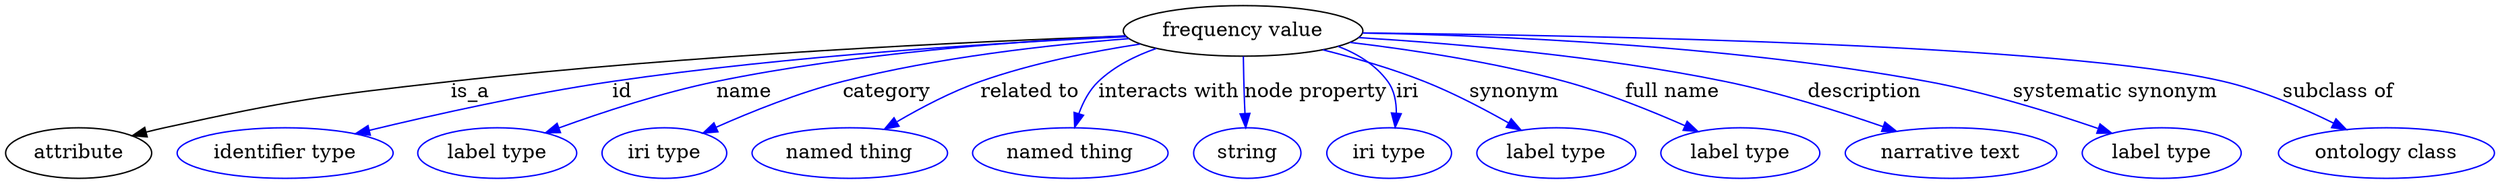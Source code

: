 digraph {
	graph [bb="0,0,1431.5,122"];
	node [label="\N"];
	"frequency value"	 [height=0.5,
		label="frequency value",
		pos="708.57,104",
		width=1.8561];
	attribute	 [height=0.5,
		pos="39.574,18",
		width=1.0993];
	"frequency value" -> attribute	 [label=is_a,
		lp="277.85,61",
		pos="e,69.367,29.879 642.76,100.65 556.12,95.782 399.21,85.385 266.02,68 186.56,57.628 165.91,57.007 88.574,36 85.425,35.145 82.193,34.174 \
78.963,33.137"];
	id	 [color=blue,
		height=0.5,
		label="identifier type",
		pos="156.57,18",
		width=1.652];
	"frequency value" -> id	 [color=blue,
		label=id,
		lp="362.02,61",
		pos="e,201.17,29.936 643.17,100.03 572.05,95.093 455.22,85.139 355.68,68 296.57,57.821 282.7,50.786 224.57,36 220.19,34.886 215.66,33.718 \
211.11,32.535",
		style=solid];
	name	 [color=blue,
		height=0.5,
		label="label type",
		pos="278.57,18",
		width=1.2425];
	"frequency value" -> name	 [color=blue,
		label=name,
		lp="431.73,61",
		pos="e,308.86,31.249 643.09,100.18 583.35,95.695 492.95,86.399 416.26,68 382.45,59.89 345.48,46.183 318.38,35.169",
		style=solid];
	category	 [color=blue,
		height=0.5,
		label="iri type",
		pos="376.57,18",
		width=0.9834];
	"frequency value" -> category	 [color=blue,
		label=category,
		lp="511.67,61",
		pos="e,400.94,31.245 645.13,98.146 600.36,92.939 539.35,83.656 487.38,68 460.45,59.886 431.52,46.669 409.98,35.861",
		style=solid];
	"related to"	 [color=blue,
		height=0.5,
		label="named thing",
		pos="483.57,18",
		width=1.5019];
	"frequency value" -> "related to"	 [color=blue,
		label="related to",
		lp="591.81,61",
		pos="e,506.11,34.416 652.46,94.059 625.42,88.238 592.92,79.695 565.1,68 547.61,60.646 529.49,49.894 514.78,40.243",
		style=solid];
	"interacts with"	 [color=blue,
		height=0.5,
		label="named thing",
		pos="609.57,18",
		width=1.5019];
	"frequency value" -> "interacts with"	 [color=blue,
		label="interacts with",
		lp="668.48,61",
		pos="e,613.32,36.022 663.94,90.562 651.64,85.139 639.12,77.784 629.76,68 623.85,61.816 619.58,53.673 616.55,45.759",
		style=solid];
	"node property"	 [color=blue,
		height=0.5,
		label=string,
		pos="711.57,18",
		width=0.8403];
	"frequency value" -> "node property"	 [color=blue,
		label="node property",
		lp="748.64,61",
		pos="e,710.33,36.307 708.7,85.943 708.81,76.436 709.03,64.584 709.43,54 709.52,51.572 709.64,49.052 709.77,46.525",
		style=solid];
	iri	 [color=blue,
		height=0.5,
		label="iri type",
		pos="795.57,18",
		width=0.9834];
	"frequency value" -> iri	 [color=blue,
		label=iri,
		lp="800.79,61",
		pos="e,796.69,36.286 756.01,91.286 767.96,85.931 779.63,78.431 787.57,68 792.26,61.846 794.67,54.014 795.82,46.386",
		style=solid];
	synonym	 [color=blue,
		height=0.5,
		label="label type",
		pos="893.57,18",
		width=1.2425];
	"frequency value" -> synonym	 [color=blue,
		label=synonym,
		lp="862.24,61",
		pos="e,870.66,33.534 753.04,90.491 771.21,84.411 792.23,76.652 810.57,68 828.25,59.661 846.98,48.591 862.17,38.988",
		style=solid];
	"full name"	 [color=blue,
		height=0.5,
		label="label type",
		pos="1000.6,18",
		width=1.2425];
	"frequency value" -> "full name"	 [color=blue,
		label="full name",
		lp="952.2,61",
		pos="e,973.52,32.591 768.4,95.884 804.59,90.079 851.36,80.977 891.57,68 916.66,59.905 943.59,47.587 964.41,37.203",
		style=solid];
	description	 [color=blue,
		height=0.5,
		label="narrative text",
		pos="1120.6,18",
		width=1.5834];
	"frequency value" -> description	 [color=blue,
		label=description,
		lp="1060.7,61",
		pos="e,1086.9,32.534 773.52,99.459 829.51,94.601 912.19,85.159 982.57,68 1015.1,60.071 1050.6,47.114 1077.4,36.376",
		style=solid];
	"systematic synonym"	 [color=blue,
		height=0.5,
		label="label type",
		pos="1240.6,18",
		width=1.2425];
	"frequency value" -> "systematic synonym"	 [color=blue,
		label="systematic synonym",
		lp="1201.5,61",
		pos="e,1209.5,31.144 773.78,99.829 867.6,93.504 1036,80.856 1095.6,68 1131.7,60.217 1171.2,46.197 1199.9,34.98",
		style=solid];
	"subclass of"	 [color=blue,
		height=0.5,
		label="ontology class",
		pos="1370.6,18",
		width=1.6931];
	"frequency value" -> "subclass of"	 [color=blue,
		label="subclass of",
		lp="1333.5,61",
		pos="e,1343.2,34.123 775.35,102.72 901.93,99.799 1172.2,91.002 1262.6,68 1287.6,61.636 1313.9,49.583 1334.3,38.906",
		style=solid];
}
